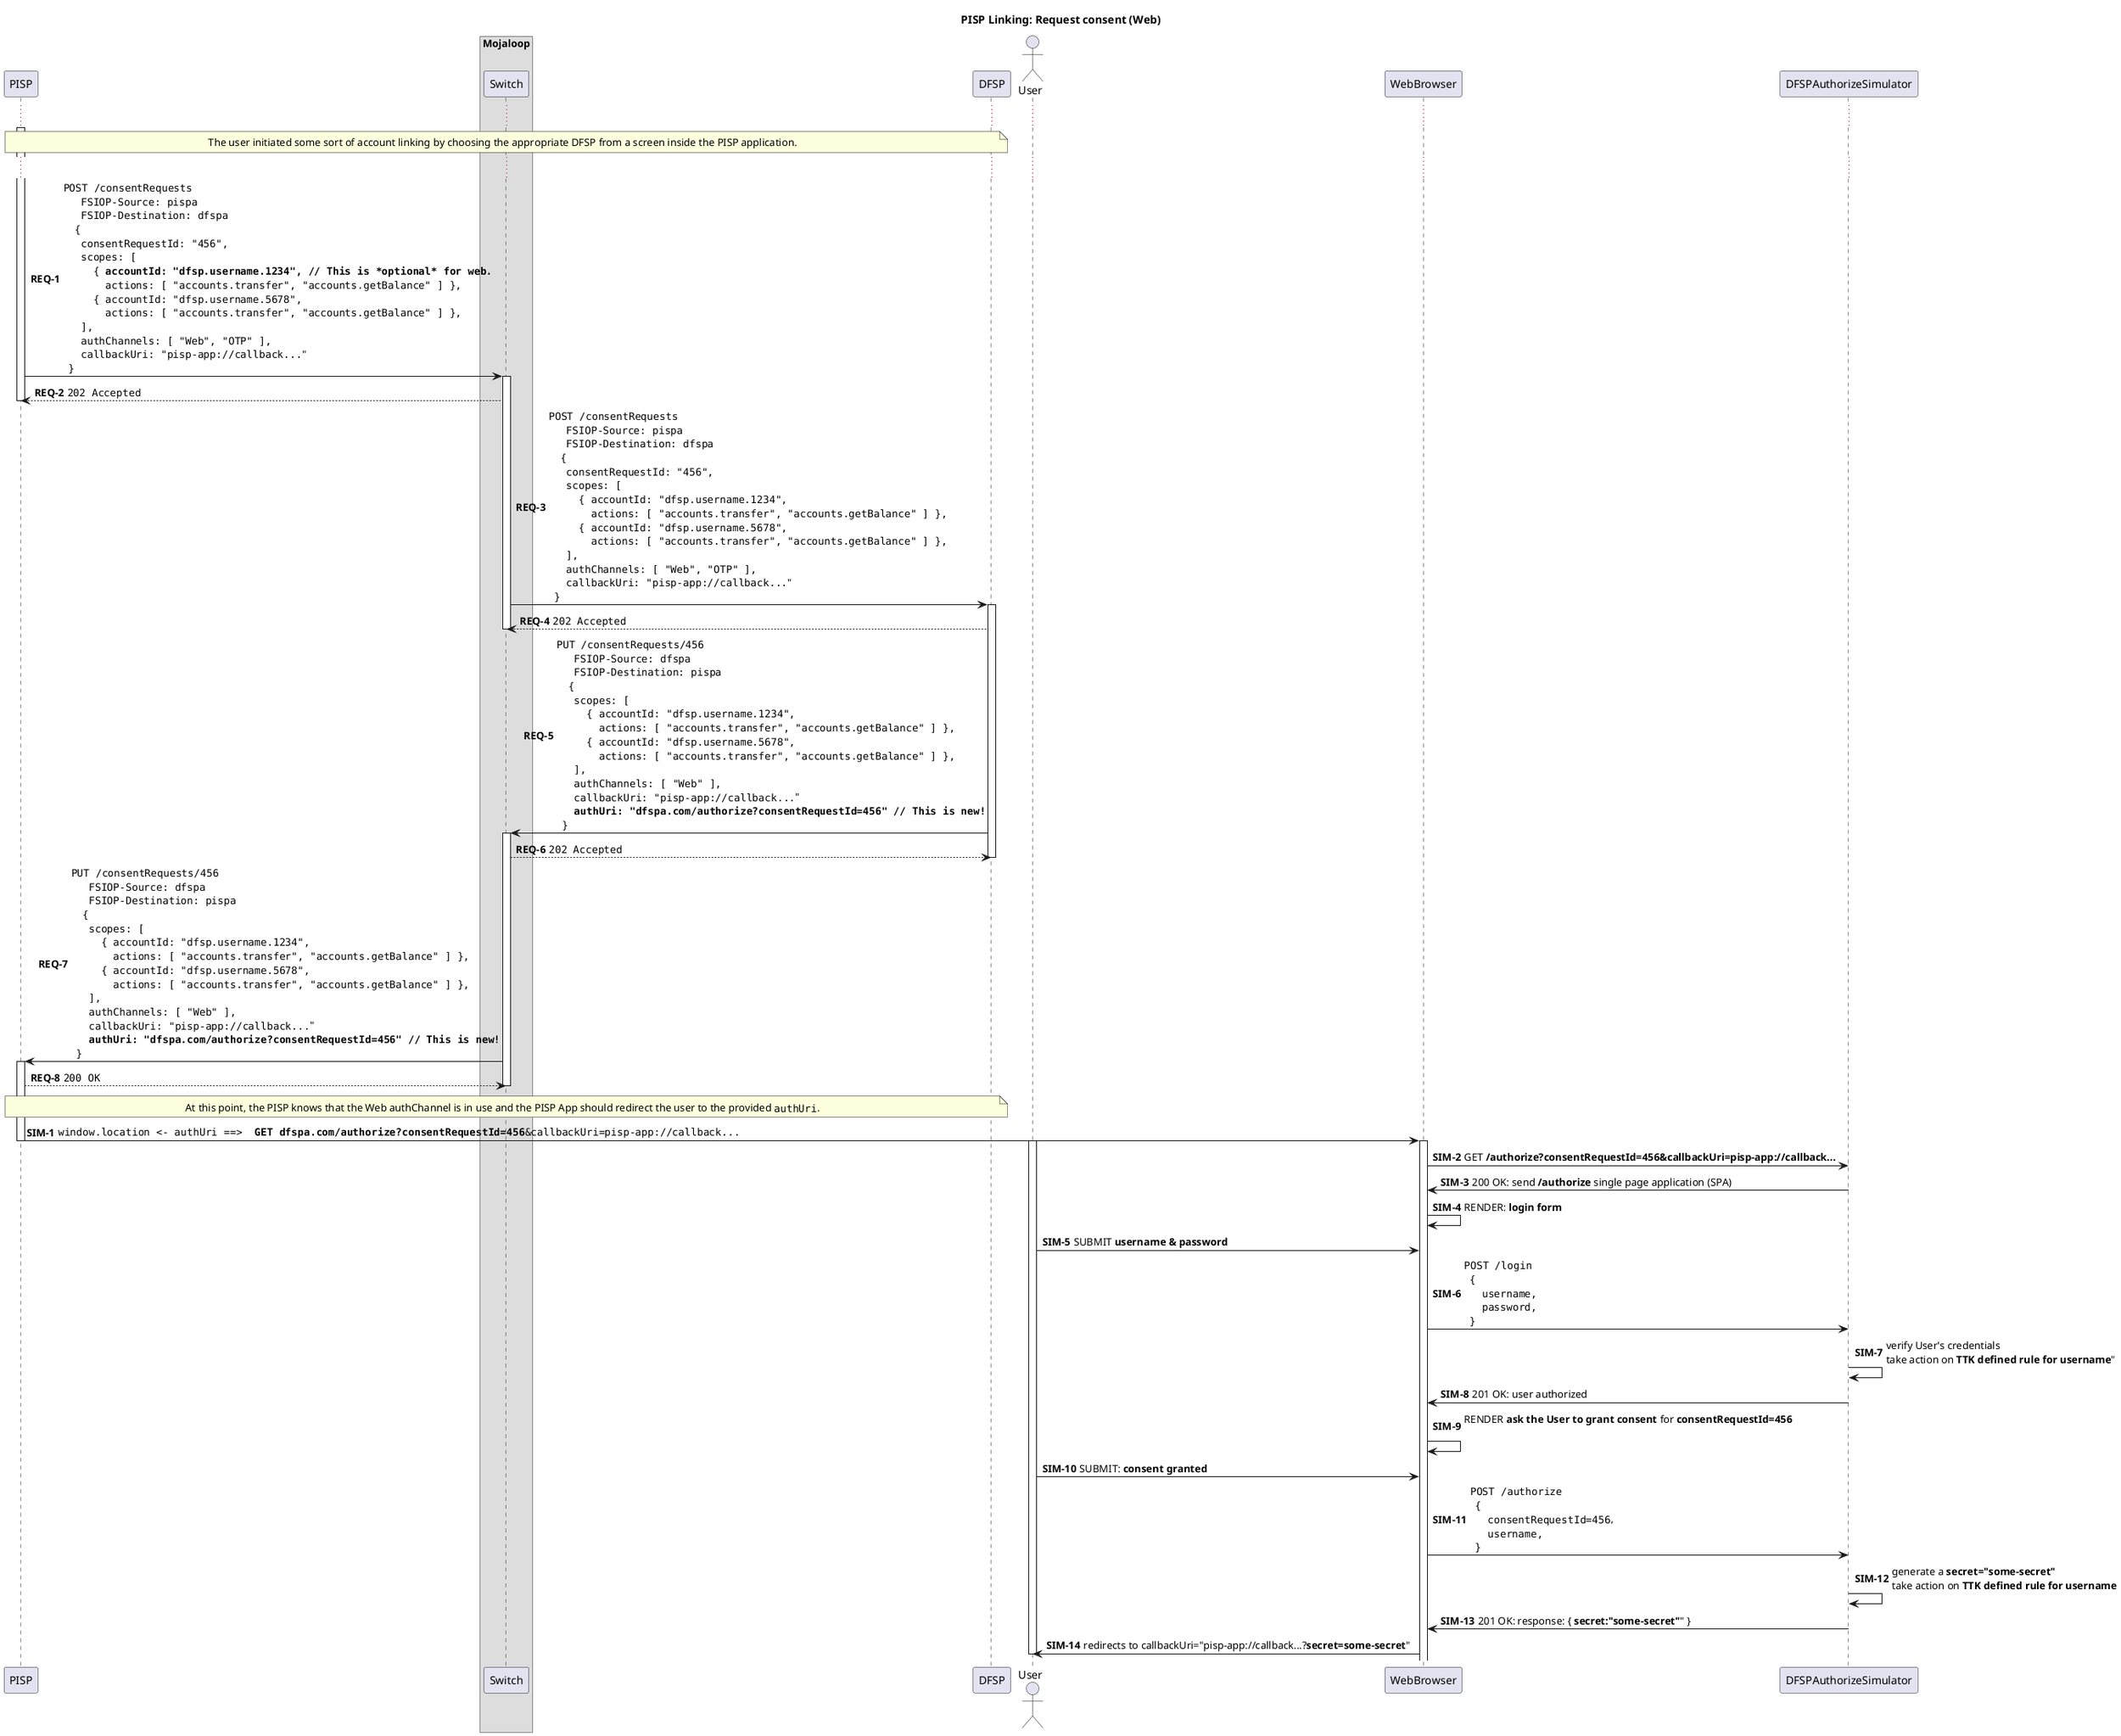 @startuml

title PISP Linking: Request consent (Web)

participant "PISP" as PISP

box "Mojaloop"
    participant Switch
end box

participant DFSP

actor User
participant WebBrowser
participant DFSPAuthorizeSimulator

autonumber 1 "<b>REQ-#</b>"

activate PISP

...

note over PISP, DFSP
    The user initiated some sort of account linking by choosing the appropriate DFSP from a screen inside the PISP application.
end note

...

PISP -> Switch ++: ""POST /consentRequests""\n\
  ""  FSIOP-Source: pispa""\n\
  ""  FSIOP-Destination: dfspa""\n\
  "" {""\n\
  ""  consentRequestId: "456",""\n\
  ""  scopes: [ ""\n\
  ""    { **accountId: "dfsp.username.1234", // This is *optional* for web.**""\n\
  ""      actions: [ "accounts.transfer", "accounts.getBalance" ] },""\n\
  ""    { accountId: "dfsp.username.5678",""\n\
  ""      actions: [ "accounts.transfer", "accounts.getBalance" ] },""\n\
  ""  ],""\n\
  ""  authChannels: [ "Web", "OTP" ],""\n\
  ""  callbackUri: "pisp-app://callback..."""\n\
  ""}""
Switch --> PISP: ""202 Accepted""
deactivate PISP

Switch -> DFSP ++:  ""POST /consentRequests""\n\
  ""  FSIOP-Source: pispa""\n\
  ""  FSIOP-Destination: dfspa""\n\
  "" {""\n\
  ""  consentRequestId: "456",""\n\
  ""  scopes: [ ""\n\
  ""    { accountId: "dfsp.username.1234",""\n\
  ""      actions: [ "accounts.transfer", "accounts.getBalance" ] },""\n\
  ""    { accountId: "dfsp.username.5678",""\n\
  ""      actions: [ "accounts.transfer", "accounts.getBalance" ] },""\n\
  ""  ],""\n\
  ""  authChannels: [ "Web", "OTP" ],""\n\
  ""  callbackUri: "pisp-app://callback..."""\n\
  ""}""
DFSP --> Switch: ""202 Accepted""
deactivate Switch

DFSP -> Switch ++: ""PUT /consentRequests/456""\n\
  ""  FSIOP-Source: dfspa""\n\
  ""  FSIOP-Destination: pispa""\n\
  "" {""\n\
  ""  scopes: [ ""\n\
  ""    { accountId: "dfsp.username.1234",""\n\
  ""      actions: [ "accounts.transfer", "accounts.getBalance" ] },""\n\
  ""    { accountId: "dfsp.username.5678",""\n\
  ""      actions: [ "accounts.transfer", "accounts.getBalance" ] },""\n\
  ""  ],""\n\
  ""  authChannels: [ "Web" ],""\n\
  ""  callbackUri: "pisp-app://callback..."""\n\
  ""  **authUri: "dfspa.com/authorize?consentRequestId=456" // This is new!**""\n\
  ""}""
' TODO: Should this be 200 OK? or 202 Accepted?
Switch --> DFSP: ""202 Accepted""
deactivate DFSP

Switch -> PISP ++: ""PUT /consentRequests/456""\n\
  ""  FSIOP-Source: dfspa""\n\
  ""  FSIOP-Destination: pispa""\n\
  "" {""\n\
  ""  scopes: [ ""\n\
  ""    { accountId: "dfsp.username.1234",""\n\
  ""      actions: [ "accounts.transfer", "accounts.getBalance" ] },""\n\
  ""    { accountId: "dfsp.username.5678",""\n\
  ""      actions: [ "accounts.transfer", "accounts.getBalance" ] },""\n\
  ""  ],""\n\
  ""  authChannels: [ "Web" ],""\n\
  ""  callbackUri: "pisp-app://callback..."""\n\
  ""  **authUri: "dfspa.com/authorize?consentRequestId=456" // This is new!**""\n\
  ""}""
PISP --> Switch: ""200 OK""
deactivate Switch

note over PISP, DFSP
  At this point, the PISP knows that the Web authChannel is in use and the PISP App should redirect the user to the provided ""authUri"".
end note

autonumber 1 "<b>SIM-#</b>"

PISP -> WebBrowser: ""window.location <- authUri ==> ** GET dfspa.com/authorize?consentRequestId=456**&callbackUri=pisp-app://callback...""
deactivate PISP
activate WebBrowser
activate User
WebBrowser -> DFSPAuthorizeSimulator: GET **/authorize?consentRequestId=456&callbackUri=pisp-app://callback...**
DFSPAuthorizeSimulator -> WebBrowser: 200 OK: send **/authorize** single page application (SPA)
WebBrowser -> WebBrowser: RENDER: **login form**
User -> WebBrowser: SUBMIT **username & password**
WebBrowser -> DFSPAuthorizeSimulator: ""POST /login""\n\
  ""{""\n\
  ""  username,""\n\
  ""  password,""\n\
  ""}""
DFSPAuthorizeSimulator -> DFSPAuthorizeSimulator: verify User's credentials \ntake action on **TTK defined rule for username**"
DFSPAuthorizeSimulator -> WebBrowser: 201 OK: user authorized
WebBrowser -> WebBrowser: RENDER **ask the User to grant consent** for **consentRequestId=456**\n
User -> WebBrowser: SUBMIT: **consent granted**
WebBrowser -> DFSPAuthorizeSimulator: ""POST /authorize""\n\
  ""{""\n\
  ""  consentRequestId=456"",\n\
  ""  username,""\n\
  ""}""
DFSPAuthorizeSimulator -> DFSPAuthorizeSimulator: generate a **secret="some-secret"**\ntake action on **TTK defined rule for username**
DFSPAuthorizeSimulator -> WebBrowser: 201 OK: response: { **secret:"some-secret"**" }
WebBrowser -> User: redirects to callbackUri="pisp-app://callback...?**secret=some-secret**"
deactivate User
@enduml
